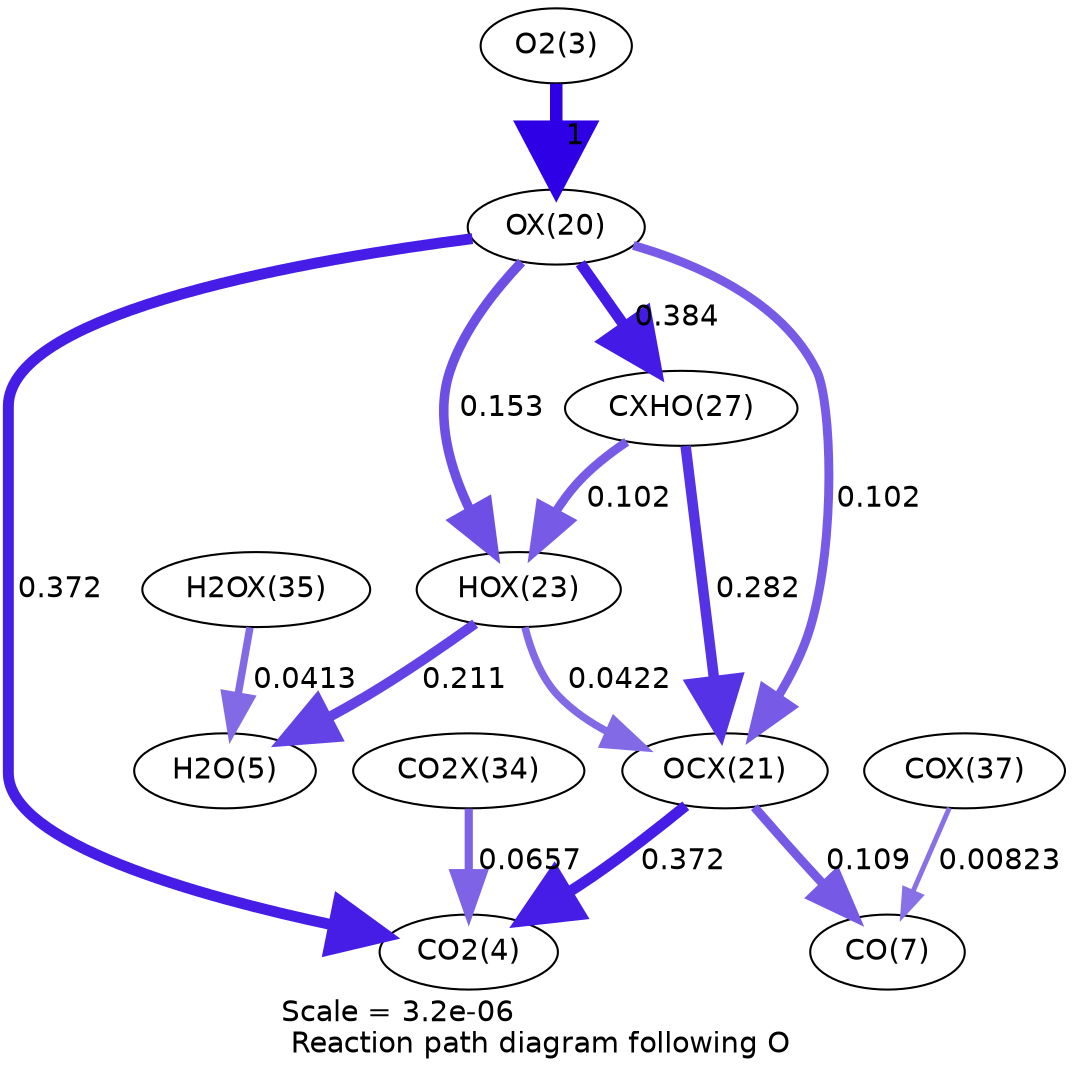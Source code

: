 digraph reaction_paths {
center=1;
s5 -> s23[fontname="Helvetica", penwidth=6, arrowsize=3, color="0.7, 1.5, 0.9"
, label=" 1"];
s23 -> s26[fontname="Helvetica", penwidth=4.58, arrowsize=2.29, color="0.7, 0.653, 0.9"
, label=" 0.153"];
s23 -> s29[fontname="Helvetica", penwidth=5.28, arrowsize=2.64, color="0.7, 0.884, 0.9"
, label=" 0.384"];
s23 -> s24[fontname="Helvetica", penwidth=4.28, arrowsize=2.14, color="0.7, 0.602, 0.9"
, label=" 0.102"];
s23 -> s6[fontname="Helvetica", penwidth=5.25, arrowsize=2.63, color="0.7, 0.872, 0.9"
, label=" 0.372"];
s26 -> s7[fontname="Helvetica", penwidth=4.83, arrowsize=2.41, color="0.7, 0.711, 0.9"
, label=" 0.211"];
s29 -> s26[fontname="Helvetica", penwidth=4.28, arrowsize=2.14, color="0.7, 0.602, 0.9"
, label=" 0.102"];
s26 -> s24[fontname="Helvetica", penwidth=3.61, arrowsize=1.81, color="0.7, 0.542, 0.9"
, label=" 0.0422"];
s32 -> s7[fontname="Helvetica", penwidth=3.59, arrowsize=1.8, color="0.7, 0.541, 0.9"
, label=" 0.0413"];
s29 -> s24[fontname="Helvetica", penwidth=5.04, arrowsize=2.52, color="0.7, 0.782, 0.9"
, label=" 0.282"];
s24 -> s9[fontname="Helvetica", penwidth=4.32, arrowsize=2.16, color="0.7, 0.609, 0.9"
, label=" 0.109"];
s34 -> s9[fontname="Helvetica", penwidth=2.38, arrowsize=1.19, color="0.7, 0.508, 0.9"
, label=" 0.00823"];
s24 -> s6[fontname="Helvetica", penwidth=5.25, arrowsize=2.63, color="0.7, 0.872, 0.9"
, label=" 0.372"];
s31 -> s6[fontname="Helvetica", penwidth=3.94, arrowsize=1.97, color="0.7, 0.566, 0.9"
, label=" 0.0657"];
s5 [ fontname="Helvetica", label="O2(3)"];
s6 [ fontname="Helvetica", label="CO2(4)"];
s7 [ fontname="Helvetica", label="H2O(5)"];
s9 [ fontname="Helvetica", label="CO(7)"];
s23 [ fontname="Helvetica", label="OX(20)"];
s24 [ fontname="Helvetica", label="OCX(21)"];
s26 [ fontname="Helvetica", label="HOX(23)"];
s29 [ fontname="Helvetica", label="CXHO(27)"];
s31 [ fontname="Helvetica", label="CO2X(34)"];
s32 [ fontname="Helvetica", label="H2OX(35)"];
s34 [ fontname="Helvetica", label="COX(37)"];
 label = "Scale = 3.2e-06\l Reaction path diagram following O";
 fontname = "Helvetica";
}
